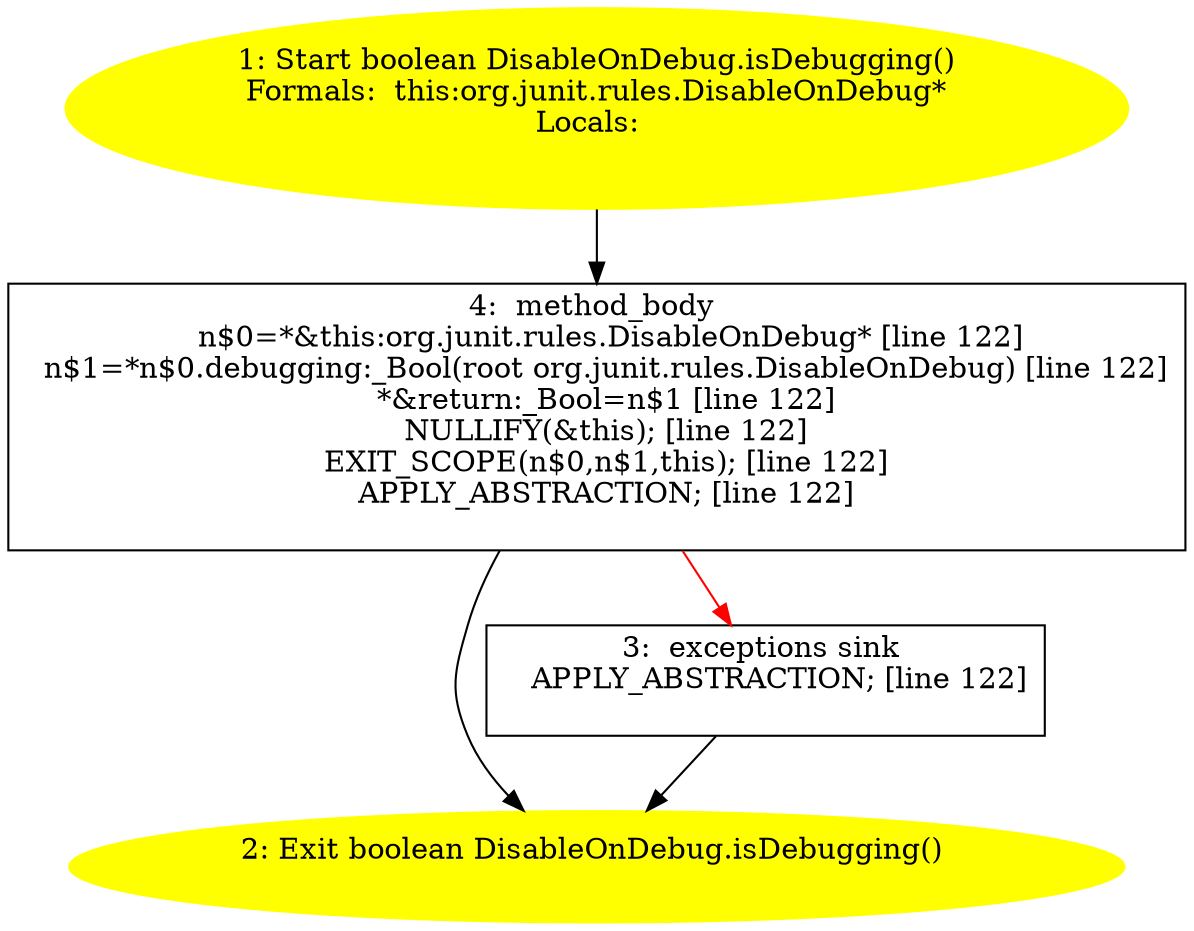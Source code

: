 /* @generated */
digraph cfg {
"org.junit.rules.DisableOnDebug.isDebugging():boolean.3e0859cc041023b4b891f57da0fcf172_1" [label="1: Start boolean DisableOnDebug.isDebugging()\nFormals:  this:org.junit.rules.DisableOnDebug*\nLocals:  \n  " color=yellow style=filled]
	

	 "org.junit.rules.DisableOnDebug.isDebugging():boolean.3e0859cc041023b4b891f57da0fcf172_1" -> "org.junit.rules.DisableOnDebug.isDebugging():boolean.3e0859cc041023b4b891f57da0fcf172_4" ;
"org.junit.rules.DisableOnDebug.isDebugging():boolean.3e0859cc041023b4b891f57da0fcf172_2" [label="2: Exit boolean DisableOnDebug.isDebugging() \n  " color=yellow style=filled]
	

"org.junit.rules.DisableOnDebug.isDebugging():boolean.3e0859cc041023b4b891f57da0fcf172_3" [label="3:  exceptions sink \n   APPLY_ABSTRACTION; [line 122]\n " shape="box"]
	

	 "org.junit.rules.DisableOnDebug.isDebugging():boolean.3e0859cc041023b4b891f57da0fcf172_3" -> "org.junit.rules.DisableOnDebug.isDebugging():boolean.3e0859cc041023b4b891f57da0fcf172_2" ;
"org.junit.rules.DisableOnDebug.isDebugging():boolean.3e0859cc041023b4b891f57da0fcf172_4" [label="4:  method_body \n   n$0=*&this:org.junit.rules.DisableOnDebug* [line 122]\n  n$1=*n$0.debugging:_Bool(root org.junit.rules.DisableOnDebug) [line 122]\n  *&return:_Bool=n$1 [line 122]\n  NULLIFY(&this); [line 122]\n  EXIT_SCOPE(n$0,n$1,this); [line 122]\n  APPLY_ABSTRACTION; [line 122]\n " shape="box"]
	

	 "org.junit.rules.DisableOnDebug.isDebugging():boolean.3e0859cc041023b4b891f57da0fcf172_4" -> "org.junit.rules.DisableOnDebug.isDebugging():boolean.3e0859cc041023b4b891f57da0fcf172_2" ;
	 "org.junit.rules.DisableOnDebug.isDebugging():boolean.3e0859cc041023b4b891f57da0fcf172_4" -> "org.junit.rules.DisableOnDebug.isDebugging():boolean.3e0859cc041023b4b891f57da0fcf172_3" [color="red" ];
}

